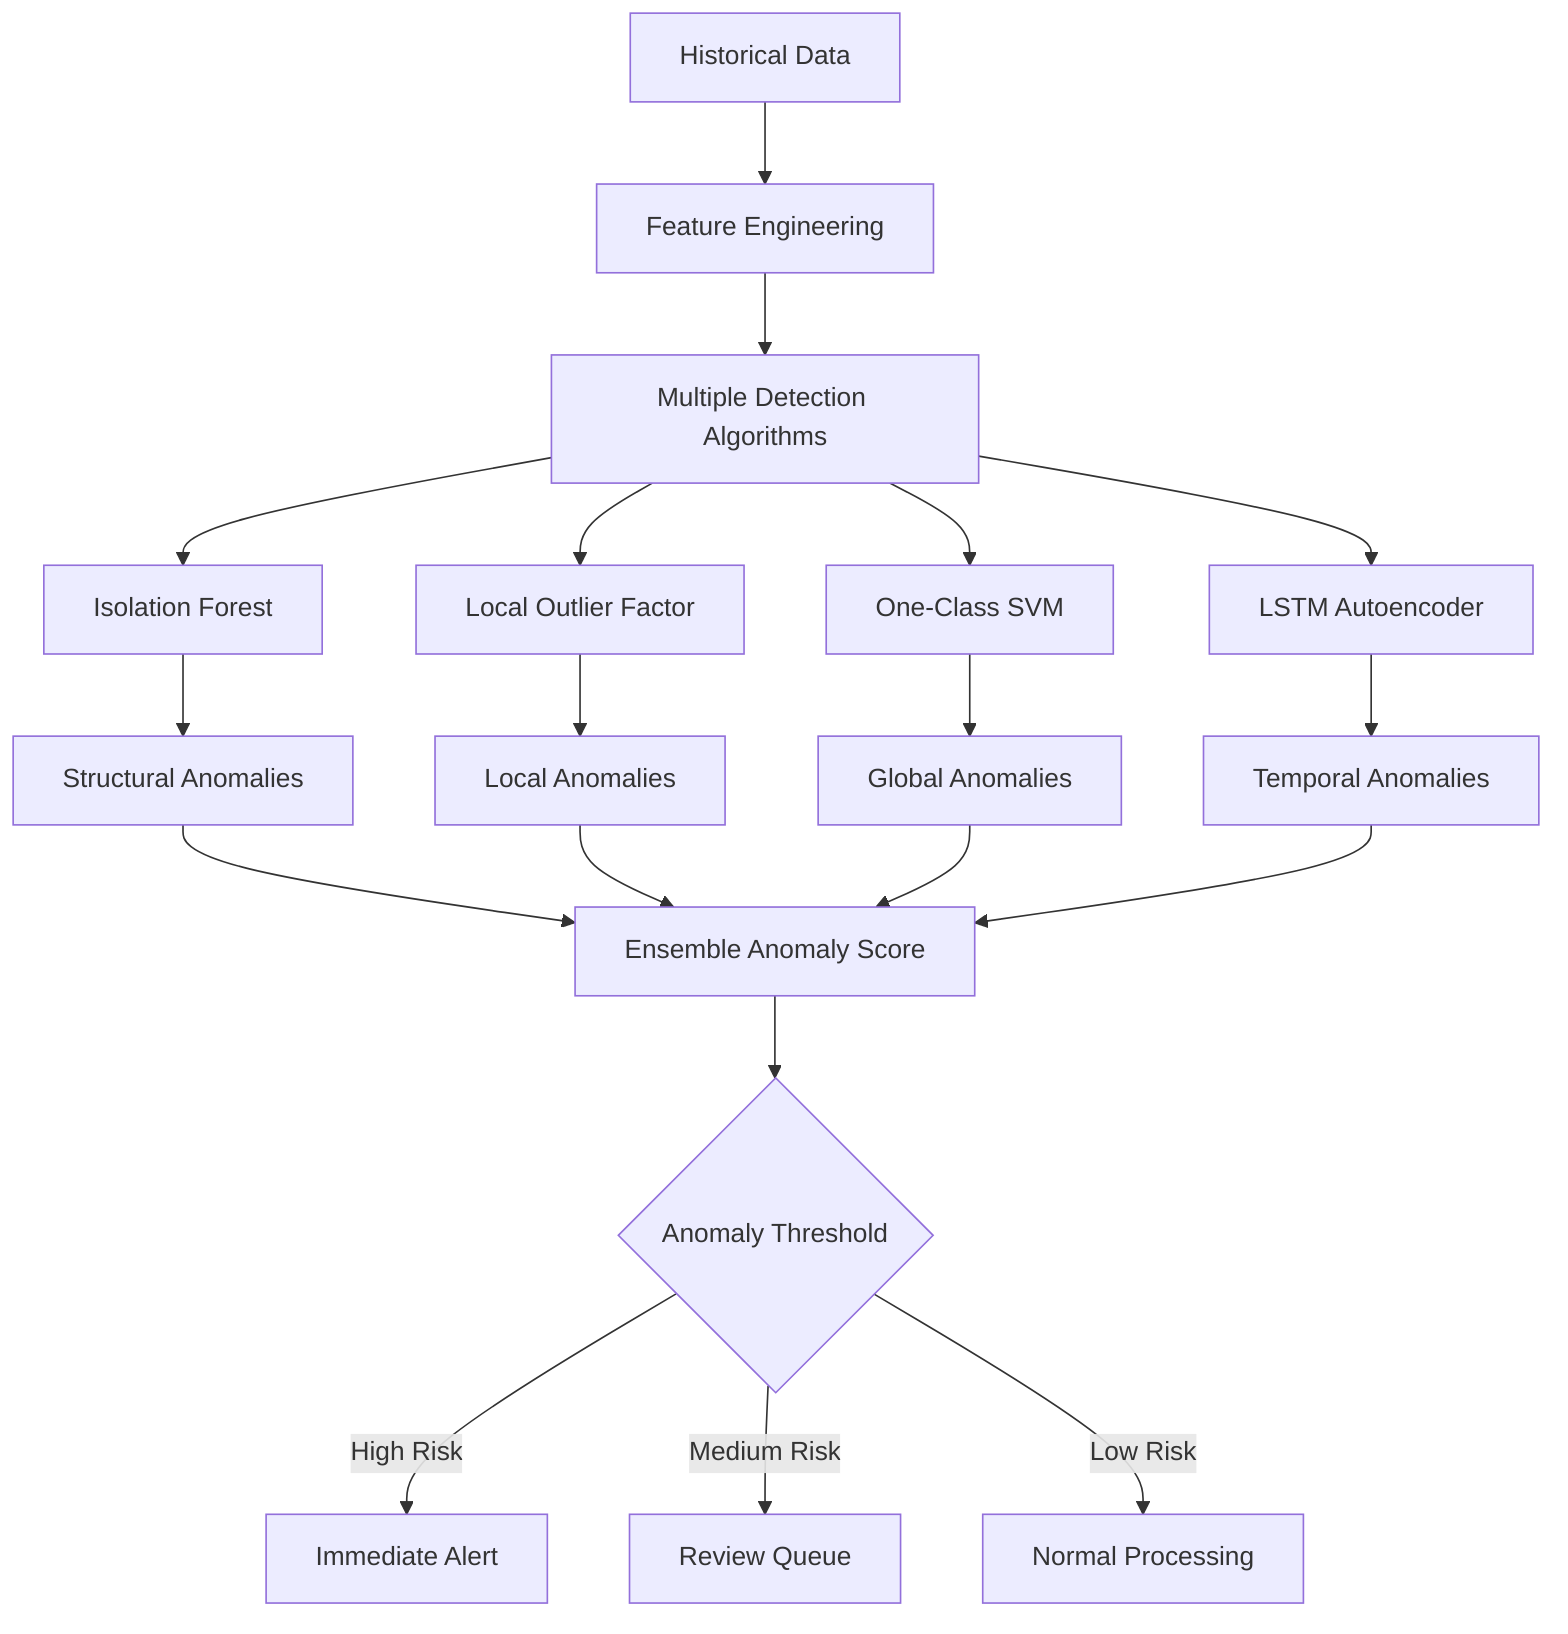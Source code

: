 graph TD
    A[Historical Data] --> B[Feature Engineering]
    B --> C[Multiple Detection Algorithms]
    
    C --> D[Isolation Forest]
    C --> E[Local Outlier Factor]
    C --> F[One-Class SVM]
    C --> G[LSTM Autoencoder]
    
    D --> H[Structural Anomalies]
    E --> I[Local Anomalies]
    F --> J[Global Anomalies]
    G --> K[Temporal Anomalies]
    
    H --> L[Ensemble Anomaly Score]
    I --> L
    J --> L
    K --> L
    
    L --> M{Anomaly Threshold}
    M -->|High Risk| N[Immediate Alert]
    M -->|Medium Risk| O[Review Queue]
    M -->|Low Risk| P[Normal Processing]